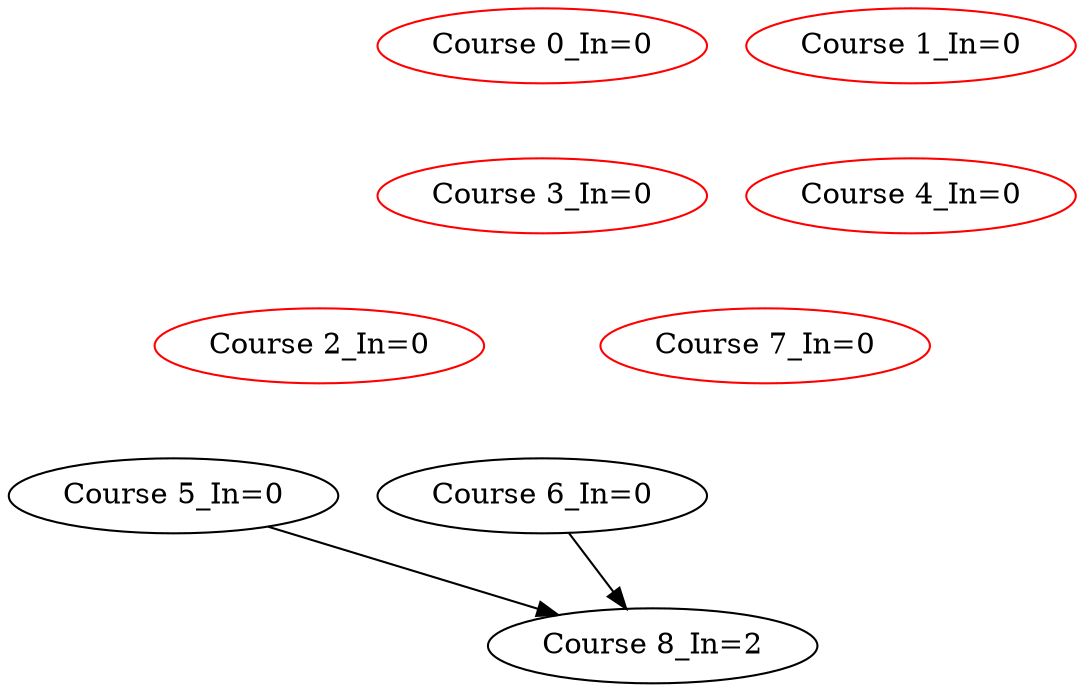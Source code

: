 digraph TopologicalSort {
"Course 0_In=0" -> {"Course 2_In=0"} [style=invis]
"Course 0_In=0" -> {"Course 3_In=0"} [style=invis]
"Course 0_In=0" -> {"Course 4_In=0"} [style=invis]
"Course 1_In=0" -> {"Course 3_In=0"} [style=invis]
"Course 1_In=0" -> {"Course 4_In=0"} [style=invis]
"Course 2_In=0" -> {"Course 5_In=0"} [style=invis]
"Course 2_In=0" -> {"Course 6_In=0"} [style=invis]
"Course 3_In=0" -> {"Course 2_In=0"} [style=invis]
"Course 3_In=0" -> {"Course 6_In=0"} [style=invis]
"Course 3_In=0" -> {"Course 7_In=0"} [style=invis]
"Course 4_In=0" -> {"Course 7_In=0"} [style=invis]
"Course 4_In=0" -> {"Course 8_In=2"} [style=invis]
"Course 5_In=0" -> {"Course 8_In=2"} 
"Course 6_In=0" -> {"Course 8_In=2"} 
"Course 7_In=0" -> {"Course 8_In=2"} [style=invis]
"Course 0_In=0" [color=red]
"Course 1_In=0" [color=red]
"Course 2_In=0" [color=red]
"Course 3_In=0" [color=red]
"Course 4_In=0" [color=red]
"Course 5_In=0"
"Course 6_In=0"
"Course 7_In=0" [color=red]
"Course 8_In=2"
}
